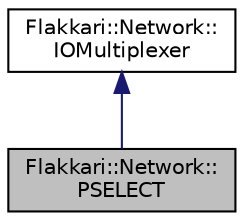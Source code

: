 digraph "Flakkari::Network::PSELECT"
{
 // LATEX_PDF_SIZE
  edge [fontname="Helvetica",fontsize="10",labelfontname="Helvetica",labelfontsize="10"];
  node [fontname="Helvetica",fontsize="10",shape=record];
  Node1 [label="Flakkari::Network::\lPSELECT",height=0.2,width=0.4,color="black", fillcolor="grey75", style="filled", fontcolor="black",tooltip="PSELECT is a class that represents a PSELECT."];
  Node2 -> Node1 [dir="back",color="midnightblue",fontsize="10",style="solid",fontname="Helvetica"];
  Node2 [label="Flakkari::Network::\lIOMultiplexer",height=0.2,width=0.4,color="black", fillcolor="white", style="filled",URL="$d2/d52/classFlakkari_1_1Network_1_1IOMultiplexer.html",tooltip="IOMultiplexer is an interface for the different I/O multiplexing."];
}
